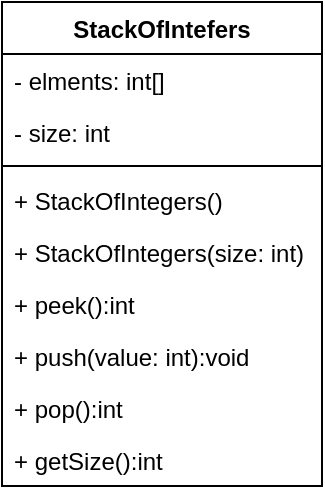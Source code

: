<mxfile version="12.2.2" type="device" pages="1"><diagram id="K5jhEysDnUSOv-BwmYvZ" name="Page-1"><mxGraphModel dx="1078" dy="480" grid="1" gridSize="10" guides="1" tooltips="1" connect="1" arrows="1" fold="1" page="1" pageScale="1" pageWidth="827" pageHeight="1169" math="0" shadow="0"><root><mxCell id="0"/><mxCell id="1" parent="0"/><mxCell id="882qNRiBNxPZNFelTUk2-1" value="StackOfIntefers" style="swimlane;fontStyle=1;align=center;verticalAlign=top;childLayout=stackLayout;horizontal=1;startSize=26;horizontalStack=0;resizeParent=1;resizeParentMax=0;resizeLast=0;collapsible=1;marginBottom=0;" vertex="1" parent="1"><mxGeometry x="30" y="40" width="160" height="242" as="geometry"/></mxCell><mxCell id="882qNRiBNxPZNFelTUk2-2" value="- elments: int[]" style="text;strokeColor=none;fillColor=none;align=left;verticalAlign=top;spacingLeft=4;spacingRight=4;overflow=hidden;rotatable=0;points=[[0,0.5],[1,0.5]];portConstraint=eastwest;" vertex="1" parent="882qNRiBNxPZNFelTUk2-1"><mxGeometry y="26" width="160" height="26" as="geometry"/></mxCell><mxCell id="882qNRiBNxPZNFelTUk2-5" value="- size: int " style="text;strokeColor=none;fillColor=none;align=left;verticalAlign=top;spacingLeft=4;spacingRight=4;overflow=hidden;rotatable=0;points=[[0,0.5],[1,0.5]];portConstraint=eastwest;" vertex="1" parent="882qNRiBNxPZNFelTUk2-1"><mxGeometry y="52" width="160" height="26" as="geometry"/></mxCell><mxCell id="882qNRiBNxPZNFelTUk2-3" value="" style="line;strokeWidth=1;fillColor=none;align=left;verticalAlign=middle;spacingTop=-1;spacingLeft=3;spacingRight=3;rotatable=0;labelPosition=right;points=[];portConstraint=eastwest;" vertex="1" parent="882qNRiBNxPZNFelTUk2-1"><mxGeometry y="78" width="160" height="8" as="geometry"/></mxCell><mxCell id="882qNRiBNxPZNFelTUk2-4" value="+ StackOfIntegers()" style="text;strokeColor=none;fillColor=none;align=left;verticalAlign=top;spacingLeft=4;spacingRight=4;overflow=hidden;rotatable=0;points=[[0,0.5],[1,0.5]];portConstraint=eastwest;" vertex="1" parent="882qNRiBNxPZNFelTUk2-1"><mxGeometry y="86" width="160" height="26" as="geometry"/></mxCell><mxCell id="882qNRiBNxPZNFelTUk2-13" value="+ StackOfIntegers(size: int)" style="text;strokeColor=none;fillColor=none;align=left;verticalAlign=top;spacingLeft=4;spacingRight=4;overflow=hidden;rotatable=0;points=[[0,0.5],[1,0.5]];portConstraint=eastwest;" vertex="1" parent="882qNRiBNxPZNFelTUk2-1"><mxGeometry y="112" width="160" height="26" as="geometry"/></mxCell><mxCell id="882qNRiBNxPZNFelTUk2-10" value="+ peek():int" style="text;strokeColor=none;fillColor=none;align=left;verticalAlign=top;spacingLeft=4;spacingRight=4;overflow=hidden;rotatable=0;points=[[0,0.5],[1,0.5]];portConstraint=eastwest;" vertex="1" parent="882qNRiBNxPZNFelTUk2-1"><mxGeometry y="138" width="160" height="26" as="geometry"/></mxCell><mxCell id="882qNRiBNxPZNFelTUk2-11" value="+ push(value: int):void" style="text;strokeColor=none;fillColor=none;align=left;verticalAlign=top;spacingLeft=4;spacingRight=4;overflow=hidden;rotatable=0;points=[[0,0.5],[1,0.5]];portConstraint=eastwest;" vertex="1" parent="882qNRiBNxPZNFelTUk2-1"><mxGeometry y="164" width="160" height="26" as="geometry"/></mxCell><mxCell id="882qNRiBNxPZNFelTUk2-14" value="+ pop():int" style="text;strokeColor=none;fillColor=none;align=left;verticalAlign=top;spacingLeft=4;spacingRight=4;overflow=hidden;rotatable=0;points=[[0,0.5],[1,0.5]];portConstraint=eastwest;" vertex="1" parent="882qNRiBNxPZNFelTUk2-1"><mxGeometry y="190" width="160" height="26" as="geometry"/></mxCell><mxCell id="882qNRiBNxPZNFelTUk2-12" value="+ getSize():int" style="text;strokeColor=none;fillColor=none;align=left;verticalAlign=top;spacingLeft=4;spacingRight=4;overflow=hidden;rotatable=0;points=[[0,0.5],[1,0.5]];portConstraint=eastwest;" vertex="1" parent="882qNRiBNxPZNFelTUk2-1"><mxGeometry y="216" width="160" height="26" as="geometry"/></mxCell></root></mxGraphModel></diagram></mxfile>